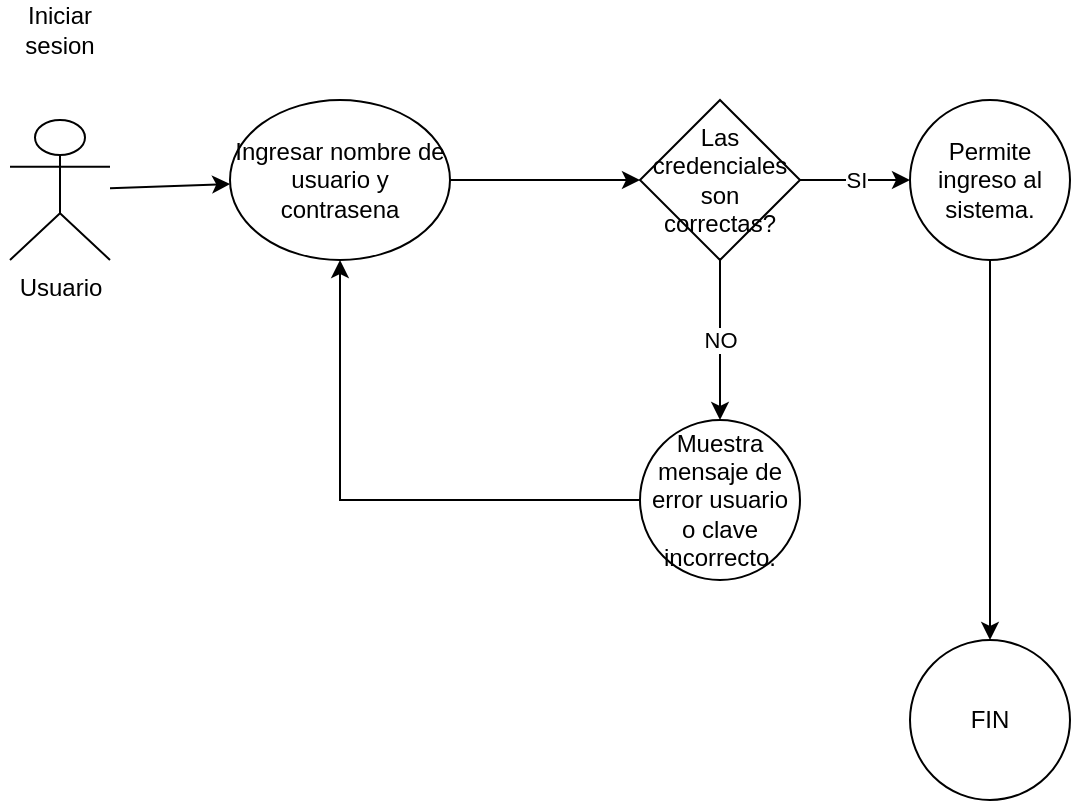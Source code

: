 <mxfile version="24.7.10">
  <diagram name="Page-1" id="CWwDBYxA53RqEgnHXIDr">
    <mxGraphModel dx="1221" dy="725" grid="1" gridSize="10" guides="1" tooltips="1" connect="1" arrows="1" fold="1" page="1" pageScale="1" pageWidth="850" pageHeight="1100" math="0" shadow="0">
      <root>
        <mxCell id="0" />
        <mxCell id="1" parent="0" />
        <mxCell id="Lz_pGbafl0U1ihl3394R-1" value="Usuario" style="shape=umlActor;verticalLabelPosition=bottom;verticalAlign=top;html=1;outlineConnect=0;" vertex="1" parent="1">
          <mxGeometry x="20" y="70" width="50" height="70" as="geometry" />
        </mxCell>
        <mxCell id="Lz_pGbafl0U1ihl3394R-2" value="Iniciar sesion" style="text;html=1;align=center;verticalAlign=middle;whiteSpace=wrap;rounded=0;" vertex="1" parent="1">
          <mxGeometry x="15" y="10" width="60" height="30" as="geometry" />
        </mxCell>
        <mxCell id="Lz_pGbafl0U1ihl3394R-3" value="" style="endArrow=classic;html=1;rounded=0;" edge="1" parent="1" source="Lz_pGbafl0U1ihl3394R-1" target="Lz_pGbafl0U1ihl3394R-4">
          <mxGeometry width="50" height="50" relative="1" as="geometry">
            <mxPoint x="400" y="400" as="sourcePoint" />
            <mxPoint x="130" y="105" as="targetPoint" />
          </mxGeometry>
        </mxCell>
        <mxCell id="Lz_pGbafl0U1ihl3394R-6" value="" style="edgeStyle=orthogonalEdgeStyle;rounded=0;orthogonalLoop=1;jettySize=auto;html=1;" edge="1" parent="1" source="Lz_pGbafl0U1ihl3394R-4" target="Lz_pGbafl0U1ihl3394R-5">
          <mxGeometry relative="1" as="geometry" />
        </mxCell>
        <mxCell id="Lz_pGbafl0U1ihl3394R-4" value="Ingresar nombre de usuario y contrasena" style="ellipse;whiteSpace=wrap;html=1;" vertex="1" parent="1">
          <mxGeometry x="130" y="60" width="110" height="80" as="geometry" />
        </mxCell>
        <mxCell id="Lz_pGbafl0U1ihl3394R-8" value="NO" style="edgeStyle=orthogonalEdgeStyle;rounded=0;orthogonalLoop=1;jettySize=auto;html=1;" edge="1" parent="1" source="Lz_pGbafl0U1ihl3394R-5" target="Lz_pGbafl0U1ihl3394R-7">
          <mxGeometry relative="1" as="geometry" />
        </mxCell>
        <mxCell id="Lz_pGbafl0U1ihl3394R-12" value="SI" style="edgeStyle=orthogonalEdgeStyle;rounded=0;orthogonalLoop=1;jettySize=auto;html=1;" edge="1" parent="1" source="Lz_pGbafl0U1ihl3394R-5" target="Lz_pGbafl0U1ihl3394R-11">
          <mxGeometry relative="1" as="geometry" />
        </mxCell>
        <mxCell id="Lz_pGbafl0U1ihl3394R-5" value="Las credenciales son correctas?" style="rhombus;whiteSpace=wrap;html=1;" vertex="1" parent="1">
          <mxGeometry x="335" y="60" width="80" height="80" as="geometry" />
        </mxCell>
        <mxCell id="Lz_pGbafl0U1ihl3394R-10" value="" style="edgeStyle=orthogonalEdgeStyle;rounded=0;orthogonalLoop=1;jettySize=auto;html=1;entryX=0.5;entryY=1;entryDx=0;entryDy=0;" edge="1" parent="1" source="Lz_pGbafl0U1ihl3394R-7" target="Lz_pGbafl0U1ihl3394R-4">
          <mxGeometry relative="1" as="geometry">
            <mxPoint x="180" y="150" as="targetPoint" />
            <Array as="points">
              <mxPoint x="185" y="260" />
            </Array>
          </mxGeometry>
        </mxCell>
        <mxCell id="Lz_pGbafl0U1ihl3394R-7" value="Muestra mensaje de error usuario o clave incorrecto." style="ellipse;whiteSpace=wrap;html=1;" vertex="1" parent="1">
          <mxGeometry x="335" y="220" width="80" height="80" as="geometry" />
        </mxCell>
        <mxCell id="Lz_pGbafl0U1ihl3394R-9" value="FIN" style="ellipse;whiteSpace=wrap;html=1;" vertex="1" parent="1">
          <mxGeometry x="470" y="330" width="80" height="80" as="geometry" />
        </mxCell>
        <mxCell id="Lz_pGbafl0U1ihl3394R-14" style="edgeStyle=orthogonalEdgeStyle;rounded=0;orthogonalLoop=1;jettySize=auto;html=1;entryX=0.5;entryY=0;entryDx=0;entryDy=0;" edge="1" parent="1" source="Lz_pGbafl0U1ihl3394R-11" target="Lz_pGbafl0U1ihl3394R-9">
          <mxGeometry relative="1" as="geometry" />
        </mxCell>
        <mxCell id="Lz_pGbafl0U1ihl3394R-11" value="Permite ingreso al sistema." style="ellipse;whiteSpace=wrap;html=1;" vertex="1" parent="1">
          <mxGeometry x="470" y="60" width="80" height="80" as="geometry" />
        </mxCell>
      </root>
    </mxGraphModel>
  </diagram>
</mxfile>
